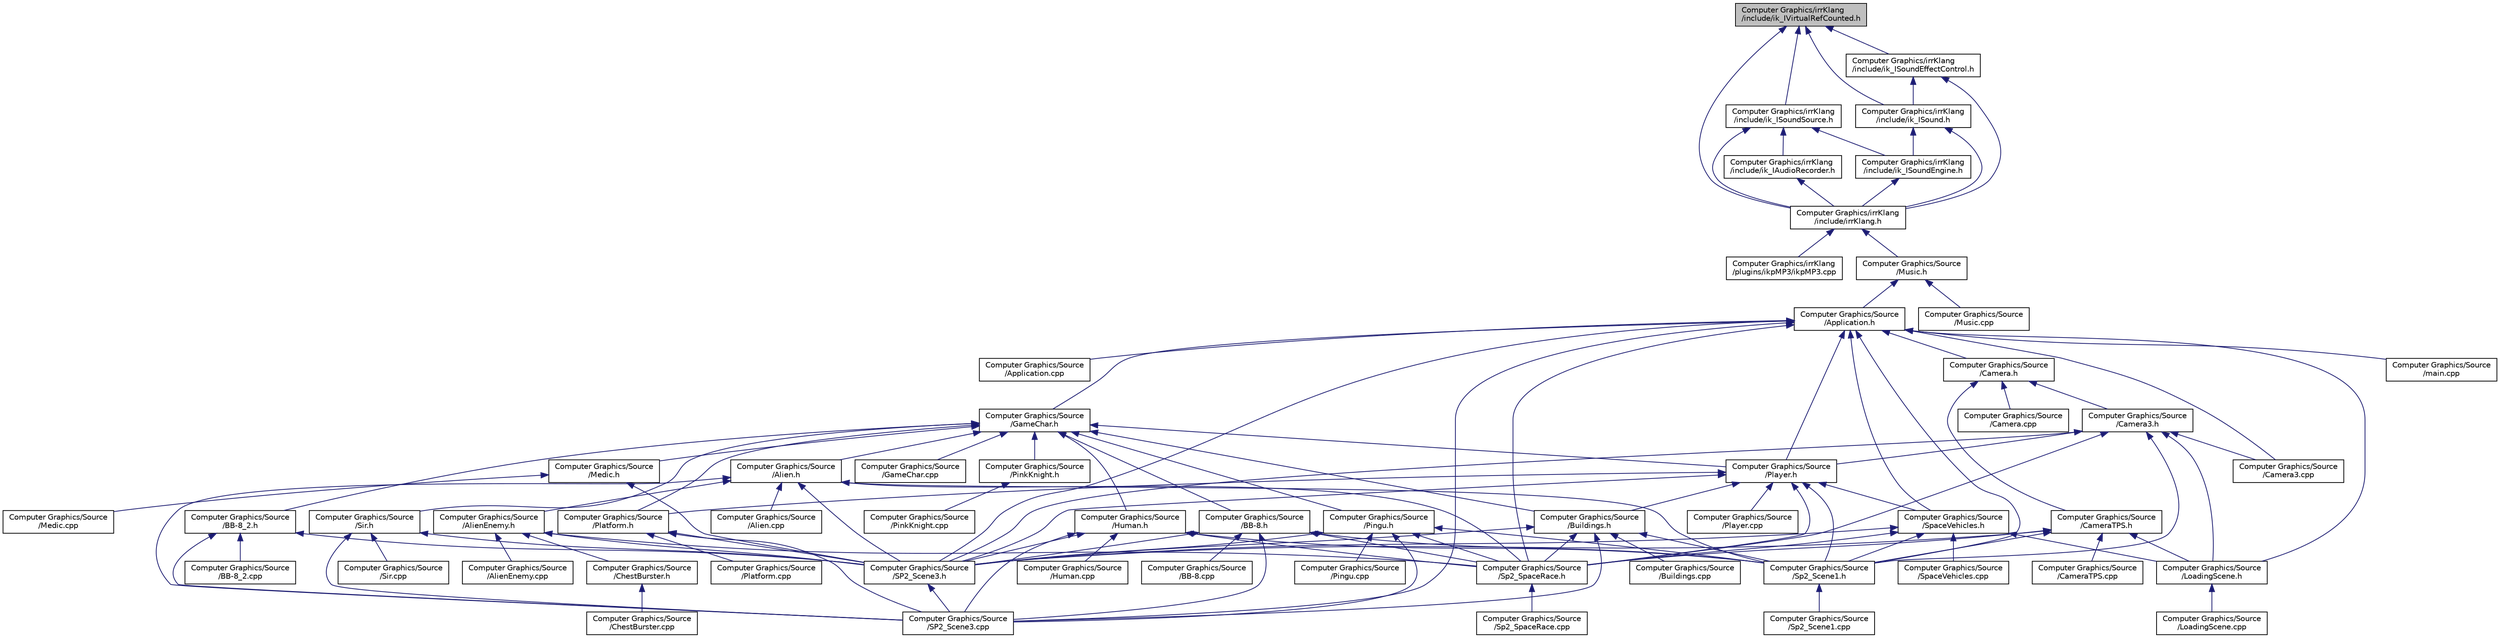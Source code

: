 digraph "Computer Graphics/irrKlang/include/ik_IVirtualRefCounted.h"
{
  bgcolor="transparent";
  edge [fontname="Helvetica",fontsize="10",labelfontname="Helvetica",labelfontsize="10"];
  node [fontname="Helvetica",fontsize="10",shape=record];
  Node1 [label="Computer Graphics/irrKlang\l/include/ik_IVirtualRefCounted.h",height=0.2,width=0.4,color="black", fillcolor="grey75", style="filled", fontcolor="black"];
  Node1 -> Node2 [dir="back",color="midnightblue",fontsize="10",style="solid",fontname="Helvetica"];
  Node2 [label="Computer Graphics/irrKlang\l/include/ik_ISoundSource.h",height=0.2,width=0.4,color="black",URL="$ik__ISoundSource_8h.html"];
  Node2 -> Node3 [dir="back",color="midnightblue",fontsize="10",style="solid",fontname="Helvetica"];
  Node3 [label="Computer Graphics/irrKlang\l/include/ik_IAudioRecorder.h",height=0.2,width=0.4,color="black",URL="$ik__IAudioRecorder_8h.html"];
  Node3 -> Node4 [dir="back",color="midnightblue",fontsize="10",style="solid",fontname="Helvetica"];
  Node4 [label="Computer Graphics/irrKlang\l/include/irrKlang.h",height=0.2,width=0.4,color="black",URL="$irrKlang_8h.html",tooltip="Library for music. "];
  Node4 -> Node5 [dir="back",color="midnightblue",fontsize="10",style="solid",fontname="Helvetica"];
  Node5 [label="Computer Graphics/irrKlang\l/plugins/ikpMP3/ikpMP3.cpp",height=0.2,width=0.4,color="black",URL="$ikpMP3_8cpp.html"];
  Node4 -> Node6 [dir="back",color="midnightblue",fontsize="10",style="solid",fontname="Helvetica"];
  Node6 [label="Computer Graphics/Source\l/Music.h",height=0.2,width=0.4,color="black",URL="$Music_8h.html",tooltip="Class to define the music. "];
  Node6 -> Node7 [dir="back",color="midnightblue",fontsize="10",style="solid",fontname="Helvetica"];
  Node7 [label="Computer Graphics/Source\l/Application.h",height=0.2,width=0.4,color="black",URL="$Application_8h.html",tooltip="Class to define Application. "];
  Node7 -> Node8 [dir="back",color="midnightblue",fontsize="10",style="solid",fontname="Helvetica"];
  Node8 [label="Computer Graphics/Source\l/Application.cpp",height=0.2,width=0.4,color="black",URL="$Application_8cpp.html"];
  Node7 -> Node9 [dir="back",color="midnightblue",fontsize="10",style="solid",fontname="Helvetica"];
  Node9 [label="Computer Graphics/Source\l/Player.h",height=0.2,width=0.4,color="black",URL="$Player_8h.html",tooltip="Class to define the player for the game while inheriting from GameChar. "];
  Node9 -> Node10 [dir="back",color="midnightblue",fontsize="10",style="solid",fontname="Helvetica"];
  Node10 [label="Computer Graphics/Source\l/Buildings.h",height=0.2,width=0.4,color="black",URL="$Buildings_8h.html",tooltip="Class to define the Buildings inheriting from GameChar. "];
  Node10 -> Node11 [dir="back",color="midnightblue",fontsize="10",style="solid",fontname="Helvetica"];
  Node11 [label="Computer Graphics/Source\l/Buildings.cpp",height=0.2,width=0.4,color="black",URL="$Buildings_8cpp.html"];
  Node10 -> Node12 [dir="back",color="midnightblue",fontsize="10",style="solid",fontname="Helvetica"];
  Node12 [label="Computer Graphics/Source\l/Sp2_Scene1.h",height=0.2,width=0.4,color="black",URL="$Sp2__Scene1_8h.html",tooltip="Class to define Scene1 of the game. "];
  Node12 -> Node13 [dir="back",color="midnightblue",fontsize="10",style="solid",fontname="Helvetica"];
  Node13 [label="Computer Graphics/Source\l/Sp2_Scene1.cpp",height=0.2,width=0.4,color="black",URL="$Sp2__Scene1_8cpp.html"];
  Node10 -> Node14 [dir="back",color="midnightblue",fontsize="10",style="solid",fontname="Helvetica"];
  Node14 [label="Computer Graphics/Source\l/SP2_Scene3.h",height=0.2,width=0.4,color="black",URL="$SP2__Scene3_8h.html",tooltip="Scene class. "];
  Node14 -> Node15 [dir="back",color="midnightblue",fontsize="10",style="solid",fontname="Helvetica"];
  Node15 [label="Computer Graphics/Source\l/SP2_Scene3.cpp",height=0.2,width=0.4,color="black",URL="$SP2__Scene3_8cpp.html",tooltip="Scene class. "];
  Node10 -> Node15 [dir="back",color="midnightblue",fontsize="10",style="solid",fontname="Helvetica"];
  Node10 -> Node16 [dir="back",color="midnightblue",fontsize="10",style="solid",fontname="Helvetica"];
  Node16 [label="Computer Graphics/Source\l/Sp2_SpaceRace.h",height=0.2,width=0.4,color="black",URL="$Sp2__SpaceRace_8h.html",tooltip="Class to define the Space Race Scene. "];
  Node16 -> Node17 [dir="back",color="midnightblue",fontsize="10",style="solid",fontname="Helvetica"];
  Node17 [label="Computer Graphics/Source\l/Sp2_SpaceRace.cpp",height=0.2,width=0.4,color="black",URL="$Sp2__SpaceRace_8cpp.html"];
  Node9 -> Node18 [dir="back",color="midnightblue",fontsize="10",style="solid",fontname="Helvetica"];
  Node18 [label="Computer Graphics/Source\l/SpaceVehicles.h",height=0.2,width=0.4,color="black",URL="$SpaceVehicles_8h.html",tooltip="Class to define Space Vehicles. "];
  Node18 -> Node19 [dir="back",color="midnightblue",fontsize="10",style="solid",fontname="Helvetica"];
  Node19 [label="Computer Graphics/Source\l/LoadingScene.h",height=0.2,width=0.4,color="black",URL="$LoadingScene_8h.html",tooltip="Class to define the loading of scenes. "];
  Node19 -> Node20 [dir="back",color="midnightblue",fontsize="10",style="solid",fontname="Helvetica"];
  Node20 [label="Computer Graphics/Source\l/LoadingScene.cpp",height=0.2,width=0.4,color="black",URL="$LoadingScene_8cpp.html"];
  Node18 -> Node12 [dir="back",color="midnightblue",fontsize="10",style="solid",fontname="Helvetica"];
  Node18 -> Node14 [dir="back",color="midnightblue",fontsize="10",style="solid",fontname="Helvetica"];
  Node18 -> Node16 [dir="back",color="midnightblue",fontsize="10",style="solid",fontname="Helvetica"];
  Node18 -> Node21 [dir="back",color="midnightblue",fontsize="10",style="solid",fontname="Helvetica"];
  Node21 [label="Computer Graphics/Source\l/SpaceVehicles.cpp",height=0.2,width=0.4,color="black",URL="$SpaceVehicles_8cpp.html"];
  Node9 -> Node22 [dir="back",color="midnightblue",fontsize="10",style="solid",fontname="Helvetica"];
  Node22 [label="Computer Graphics/Source\l/Platform.h",height=0.2,width=0.4,color="black",URL="$Platform_8h.html",tooltip="Class to define platform while inheriting from GameChar. "];
  Node22 -> Node23 [dir="back",color="midnightblue",fontsize="10",style="solid",fontname="Helvetica"];
  Node23 [label="Computer Graphics/Source\l/Platform.cpp",height=0.2,width=0.4,color="black",URL="$Platform_8cpp.html",tooltip="This contains all of the functions in Platform Class. "];
  Node22 -> Node14 [dir="back",color="midnightblue",fontsize="10",style="solid",fontname="Helvetica"];
  Node22 -> Node15 [dir="back",color="midnightblue",fontsize="10",style="solid",fontname="Helvetica"];
  Node9 -> Node24 [dir="back",color="midnightblue",fontsize="10",style="solid",fontname="Helvetica"];
  Node24 [label="Computer Graphics/Source\l/Player.cpp",height=0.2,width=0.4,color="black",URL="$Player_8cpp.html"];
  Node9 -> Node12 [dir="back",color="midnightblue",fontsize="10",style="solid",fontname="Helvetica"];
  Node9 -> Node14 [dir="back",color="midnightblue",fontsize="10",style="solid",fontname="Helvetica"];
  Node9 -> Node16 [dir="back",color="midnightblue",fontsize="10",style="solid",fontname="Helvetica"];
  Node7 -> Node25 [dir="back",color="midnightblue",fontsize="10",style="solid",fontname="Helvetica"];
  Node25 [label="Computer Graphics/Source\l/Camera.h",height=0.2,width=0.4,color="black",URL="$Camera_8h.html",tooltip="Class to define the camera. "];
  Node25 -> Node26 [dir="back",color="midnightblue",fontsize="10",style="solid",fontname="Helvetica"];
  Node26 [label="Computer Graphics/Source\l/Camera3.h",height=0.2,width=0.4,color="black",URL="$Camera3_8h.html",tooltip="Class to define the third type of camera. "];
  Node26 -> Node9 [dir="back",color="midnightblue",fontsize="10",style="solid",fontname="Helvetica"];
  Node26 -> Node27 [dir="back",color="midnightblue",fontsize="10",style="solid",fontname="Helvetica"];
  Node27 [label="Computer Graphics/Source\l/Camera3.cpp",height=0.2,width=0.4,color="black",URL="$Camera3_8cpp.html"];
  Node26 -> Node19 [dir="back",color="midnightblue",fontsize="10",style="solid",fontname="Helvetica"];
  Node26 -> Node12 [dir="back",color="midnightblue",fontsize="10",style="solid",fontname="Helvetica"];
  Node26 -> Node14 [dir="back",color="midnightblue",fontsize="10",style="solid",fontname="Helvetica"];
  Node26 -> Node16 [dir="back",color="midnightblue",fontsize="10",style="solid",fontname="Helvetica"];
  Node25 -> Node28 [dir="back",color="midnightblue",fontsize="10",style="solid",fontname="Helvetica"];
  Node28 [label="Computer Graphics/Source\l/Camera.cpp",height=0.2,width=0.4,color="black",URL="$Camera_8cpp.html"];
  Node25 -> Node29 [dir="back",color="midnightblue",fontsize="10",style="solid",fontname="Helvetica"];
  Node29 [label="Computer Graphics/Source\l/CameraTPS.h",height=0.2,width=0.4,color="black",URL="$CameraTPS_8h.html",tooltip="Class to define the second type of camera. "];
  Node29 -> Node30 [dir="back",color="midnightblue",fontsize="10",style="solid",fontname="Helvetica"];
  Node30 [label="Computer Graphics/Source\l/CameraTPS.cpp",height=0.2,width=0.4,color="black",URL="$CameraTPS_8cpp.html"];
  Node29 -> Node19 [dir="back",color="midnightblue",fontsize="10",style="solid",fontname="Helvetica"];
  Node29 -> Node12 [dir="back",color="midnightblue",fontsize="10",style="solid",fontname="Helvetica"];
  Node29 -> Node14 [dir="back",color="midnightblue",fontsize="10",style="solid",fontname="Helvetica"];
  Node29 -> Node16 [dir="back",color="midnightblue",fontsize="10",style="solid",fontname="Helvetica"];
  Node7 -> Node27 [dir="back",color="midnightblue",fontsize="10",style="solid",fontname="Helvetica"];
  Node7 -> Node31 [dir="back",color="midnightblue",fontsize="10",style="solid",fontname="Helvetica"];
  Node31 [label="Computer Graphics/Source\l/GameChar.h",height=0.2,width=0.4,color="black",URL="$GameChar_8h.html",tooltip="Class to define GameChar. "];
  Node31 -> Node32 [dir="back",color="midnightblue",fontsize="10",style="solid",fontname="Helvetica"];
  Node32 [label="Computer Graphics/Source\l/Alien.h",height=0.2,width=0.4,color="black",URL="$Alien_8h.html",tooltip="Class to define alien while inheriting from GameChar. "];
  Node32 -> Node33 [dir="back",color="midnightblue",fontsize="10",style="solid",fontname="Helvetica"];
  Node33 [label="Computer Graphics/Source\l/Alien.cpp",height=0.2,width=0.4,color="black",URL="$Alien_8cpp.html"];
  Node32 -> Node34 [dir="back",color="midnightblue",fontsize="10",style="solid",fontname="Helvetica"];
  Node34 [label="Computer Graphics/Source\l/AlienEnemy.h",height=0.2,width=0.4,color="black",URL="$AlienEnemy_8h.html",tooltip="Functions of Alien. "];
  Node34 -> Node35 [dir="back",color="midnightblue",fontsize="10",style="solid",fontname="Helvetica"];
  Node35 [label="Computer Graphics/Source\l/AlienEnemy.cpp",height=0.2,width=0.4,color="black",URL="$AlienEnemy_8cpp.html"];
  Node34 -> Node36 [dir="back",color="midnightblue",fontsize="10",style="solid",fontname="Helvetica"];
  Node36 [label="Computer Graphics/Source\l/ChestBurster.h",height=0.2,width=0.4,color="black",URL="$ChestBurster_8h.html"];
  Node36 -> Node37 [dir="back",color="midnightblue",fontsize="10",style="solid",fontname="Helvetica"];
  Node37 [label="Computer Graphics/Source\l/ChestBurster.cpp",height=0.2,width=0.4,color="black",URL="$ChestBurster_8cpp.html"];
  Node34 -> Node14 [dir="back",color="midnightblue",fontsize="10",style="solid",fontname="Helvetica"];
  Node34 -> Node16 [dir="back",color="midnightblue",fontsize="10",style="solid",fontname="Helvetica"];
  Node32 -> Node12 [dir="back",color="midnightblue",fontsize="10",style="solid",fontname="Helvetica"];
  Node32 -> Node14 [dir="back",color="midnightblue",fontsize="10",style="solid",fontname="Helvetica"];
  Node32 -> Node15 [dir="back",color="midnightblue",fontsize="10",style="solid",fontname="Helvetica"];
  Node32 -> Node16 [dir="back",color="midnightblue",fontsize="10",style="solid",fontname="Helvetica"];
  Node31 -> Node38 [dir="back",color="midnightblue",fontsize="10",style="solid",fontname="Helvetica"];
  Node38 [label="Computer Graphics/Source\l/BB-8.h",height=0.2,width=0.4,color="black",URL="$BB-8_8h.html",tooltip="Class to define a BB8 NPC inheriting from GameChar. "];
  Node38 -> Node39 [dir="back",color="midnightblue",fontsize="10",style="solid",fontname="Helvetica"];
  Node39 [label="Computer Graphics/Source\l/BB-8.cpp",height=0.2,width=0.4,color="black",URL="$BB-8_8cpp.html",tooltip="This contains all of the functions in the BB-8 class. "];
  Node38 -> Node12 [dir="back",color="midnightblue",fontsize="10",style="solid",fontname="Helvetica"];
  Node38 -> Node14 [dir="back",color="midnightblue",fontsize="10",style="solid",fontname="Helvetica"];
  Node38 -> Node15 [dir="back",color="midnightblue",fontsize="10",style="solid",fontname="Helvetica"];
  Node38 -> Node16 [dir="back",color="midnightblue",fontsize="10",style="solid",fontname="Helvetica"];
  Node31 -> Node40 [dir="back",color="midnightblue",fontsize="10",style="solid",fontname="Helvetica"];
  Node40 [label="Computer Graphics/Source\l/BB-8_2.h",height=0.2,width=0.4,color="black",URL="$BB-8__2_8h.html",tooltip="Class to define another version of BB-8 NPC inheriting from GameChar. "];
  Node40 -> Node41 [dir="back",color="midnightblue",fontsize="10",style="solid",fontname="Helvetica"];
  Node41 [label="Computer Graphics/Source\l/BB-8_2.cpp",height=0.2,width=0.4,color="black",URL="$BB-8__2_8cpp.html",tooltip="This contains all of the functions in the second version of BB-8 class. "];
  Node40 -> Node14 [dir="back",color="midnightblue",fontsize="10",style="solid",fontname="Helvetica"];
  Node40 -> Node15 [dir="back",color="midnightblue",fontsize="10",style="solid",fontname="Helvetica"];
  Node31 -> Node10 [dir="back",color="midnightblue",fontsize="10",style="solid",fontname="Helvetica"];
  Node31 -> Node9 [dir="back",color="midnightblue",fontsize="10",style="solid",fontname="Helvetica"];
  Node31 -> Node42 [dir="back",color="midnightblue",fontsize="10",style="solid",fontname="Helvetica"];
  Node42 [label="Computer Graphics/Source\l/GameChar.cpp",height=0.2,width=0.4,color="black",URL="$GameChar_8cpp.html"];
  Node31 -> Node43 [dir="back",color="midnightblue",fontsize="10",style="solid",fontname="Helvetica"];
  Node43 [label="Computer Graphics/Source\l/Human.h",height=0.2,width=0.4,color="black",URL="$Human_8h.html",tooltip="Class to define Human type of NPCs. "];
  Node43 -> Node44 [dir="back",color="midnightblue",fontsize="10",style="solid",fontname="Helvetica"];
  Node44 [label="Computer Graphics/Source\l/Human.cpp",height=0.2,width=0.4,color="black",URL="$Human_8cpp.html"];
  Node43 -> Node12 [dir="back",color="midnightblue",fontsize="10",style="solid",fontname="Helvetica"];
  Node43 -> Node14 [dir="back",color="midnightblue",fontsize="10",style="solid",fontname="Helvetica"];
  Node43 -> Node15 [dir="back",color="midnightblue",fontsize="10",style="solid",fontname="Helvetica"];
  Node43 -> Node16 [dir="back",color="midnightblue",fontsize="10",style="solid",fontname="Helvetica"];
  Node31 -> Node45 [dir="back",color="midnightblue",fontsize="10",style="solid",fontname="Helvetica"];
  Node45 [label="Computer Graphics/Source\l/Medic.h",height=0.2,width=0.4,color="black",URL="$Medic_8h.html",tooltip="Class to define Medic NPC while inheriting from GameChar. "];
  Node45 -> Node46 [dir="back",color="midnightblue",fontsize="10",style="solid",fontname="Helvetica"];
  Node46 [label="Computer Graphics/Source\l/Medic.cpp",height=0.2,width=0.4,color="black",URL="$Medic_8cpp.html"];
  Node45 -> Node14 [dir="back",color="midnightblue",fontsize="10",style="solid",fontname="Helvetica"];
  Node31 -> Node47 [dir="back",color="midnightblue",fontsize="10",style="solid",fontname="Helvetica"];
  Node47 [label="Computer Graphics/Source\l/Pingu.h",height=0.2,width=0.4,color="black",URL="$Pingu_8h.html",tooltip="Class to define Pingu NPC inheriting from GameChar. "];
  Node47 -> Node48 [dir="back",color="midnightblue",fontsize="10",style="solid",fontname="Helvetica"];
  Node48 [label="Computer Graphics/Source\l/Pingu.cpp",height=0.2,width=0.4,color="black",URL="$Pingu_8cpp.html",tooltip="This contains all of the functions in Pingu class. "];
  Node47 -> Node12 [dir="back",color="midnightblue",fontsize="10",style="solid",fontname="Helvetica"];
  Node47 -> Node14 [dir="back",color="midnightblue",fontsize="10",style="solid",fontname="Helvetica"];
  Node47 -> Node15 [dir="back",color="midnightblue",fontsize="10",style="solid",fontname="Helvetica"];
  Node47 -> Node16 [dir="back",color="midnightblue",fontsize="10",style="solid",fontname="Helvetica"];
  Node31 -> Node49 [dir="back",color="midnightblue",fontsize="10",style="solid",fontname="Helvetica"];
  Node49 [label="Computer Graphics/Source\l/PinkKnight.h",height=0.2,width=0.4,color="black",URL="$PinkKnight_8h.html",tooltip="Class to define PinkKnight while inheriting from GameChar. "];
  Node49 -> Node50 [dir="back",color="midnightblue",fontsize="10",style="solid",fontname="Helvetica"];
  Node50 [label="Computer Graphics/Source\l/PinkKnight.cpp",height=0.2,width=0.4,color="black",URL="$PinkKnight_8cpp.html"];
  Node31 -> Node22 [dir="back",color="midnightblue",fontsize="10",style="solid",fontname="Helvetica"];
  Node31 -> Node51 [dir="back",color="midnightblue",fontsize="10",style="solid",fontname="Helvetica"];
  Node51 [label="Computer Graphics/Source\l/Sir.h",height=0.2,width=0.4,color="black",URL="$Sir_8h.html",tooltip="Class to define a Sir NPC inheriting from GameChar. "];
  Node51 -> Node52 [dir="back",color="midnightblue",fontsize="10",style="solid",fontname="Helvetica"];
  Node52 [label="Computer Graphics/Source\l/Sir.cpp",height=0.2,width=0.4,color="black",URL="$Sir_8cpp.html",tooltip="This contains all of the functions in Sir class. "];
  Node51 -> Node14 [dir="back",color="midnightblue",fontsize="10",style="solid",fontname="Helvetica"];
  Node51 -> Node15 [dir="back",color="midnightblue",fontsize="10",style="solid",fontname="Helvetica"];
  Node7 -> Node19 [dir="back",color="midnightblue",fontsize="10",style="solid",fontname="Helvetica"];
  Node7 -> Node18 [dir="back",color="midnightblue",fontsize="10",style="solid",fontname="Helvetica"];
  Node7 -> Node53 [dir="back",color="midnightblue",fontsize="10",style="solid",fontname="Helvetica"];
  Node53 [label="Computer Graphics/Source\l/main.cpp",height=0.2,width=0.4,color="black",URL="$main_8cpp.html"];
  Node7 -> Node12 [dir="back",color="midnightblue",fontsize="10",style="solid",fontname="Helvetica"];
  Node7 -> Node14 [dir="back",color="midnightblue",fontsize="10",style="solid",fontname="Helvetica"];
  Node7 -> Node15 [dir="back",color="midnightblue",fontsize="10",style="solid",fontname="Helvetica"];
  Node7 -> Node16 [dir="back",color="midnightblue",fontsize="10",style="solid",fontname="Helvetica"];
  Node6 -> Node54 [dir="back",color="midnightblue",fontsize="10",style="solid",fontname="Helvetica"];
  Node54 [label="Computer Graphics/Source\l/Music.cpp",height=0.2,width=0.4,color="black",URL="$Music_8cpp.html"];
  Node2 -> Node55 [dir="back",color="midnightblue",fontsize="10",style="solid",fontname="Helvetica"];
  Node55 [label="Computer Graphics/irrKlang\l/include/ik_ISoundEngine.h",height=0.2,width=0.4,color="black",URL="$ik__ISoundEngine_8h.html"];
  Node55 -> Node4 [dir="back",color="midnightblue",fontsize="10",style="solid",fontname="Helvetica"];
  Node2 -> Node4 [dir="back",color="midnightblue",fontsize="10",style="solid",fontname="Helvetica"];
  Node1 -> Node56 [dir="back",color="midnightblue",fontsize="10",style="solid",fontname="Helvetica"];
  Node56 [label="Computer Graphics/irrKlang\l/include/ik_ISound.h",height=0.2,width=0.4,color="black",URL="$ik__ISound_8h.html"];
  Node56 -> Node55 [dir="back",color="midnightblue",fontsize="10",style="solid",fontname="Helvetica"];
  Node56 -> Node4 [dir="back",color="midnightblue",fontsize="10",style="solid",fontname="Helvetica"];
  Node1 -> Node57 [dir="back",color="midnightblue",fontsize="10",style="solid",fontname="Helvetica"];
  Node57 [label="Computer Graphics/irrKlang\l/include/ik_ISoundEffectControl.h",height=0.2,width=0.4,color="black",URL="$ik__ISoundEffectControl_8h.html"];
  Node57 -> Node56 [dir="back",color="midnightblue",fontsize="10",style="solid",fontname="Helvetica"];
  Node57 -> Node4 [dir="back",color="midnightblue",fontsize="10",style="solid",fontname="Helvetica"];
  Node1 -> Node4 [dir="back",color="midnightblue",fontsize="10",style="solid",fontname="Helvetica"];
}

